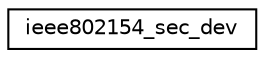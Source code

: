 digraph "Graphical Class Hierarchy"
{
 // LATEX_PDF_SIZE
  edge [fontname="Helvetica",fontsize="10",labelfontname="Helvetica",labelfontsize="10"];
  node [fontname="Helvetica",fontsize="10",shape=record];
  rankdir="LR";
  Node0 [label="ieee802154_sec_dev",height=0.2,width=0.4,color="black", fillcolor="white", style="filled",URL="$structieee802154__sec__dev.html",tooltip="IEEE 802.15.4 security device descriptor."];
}
